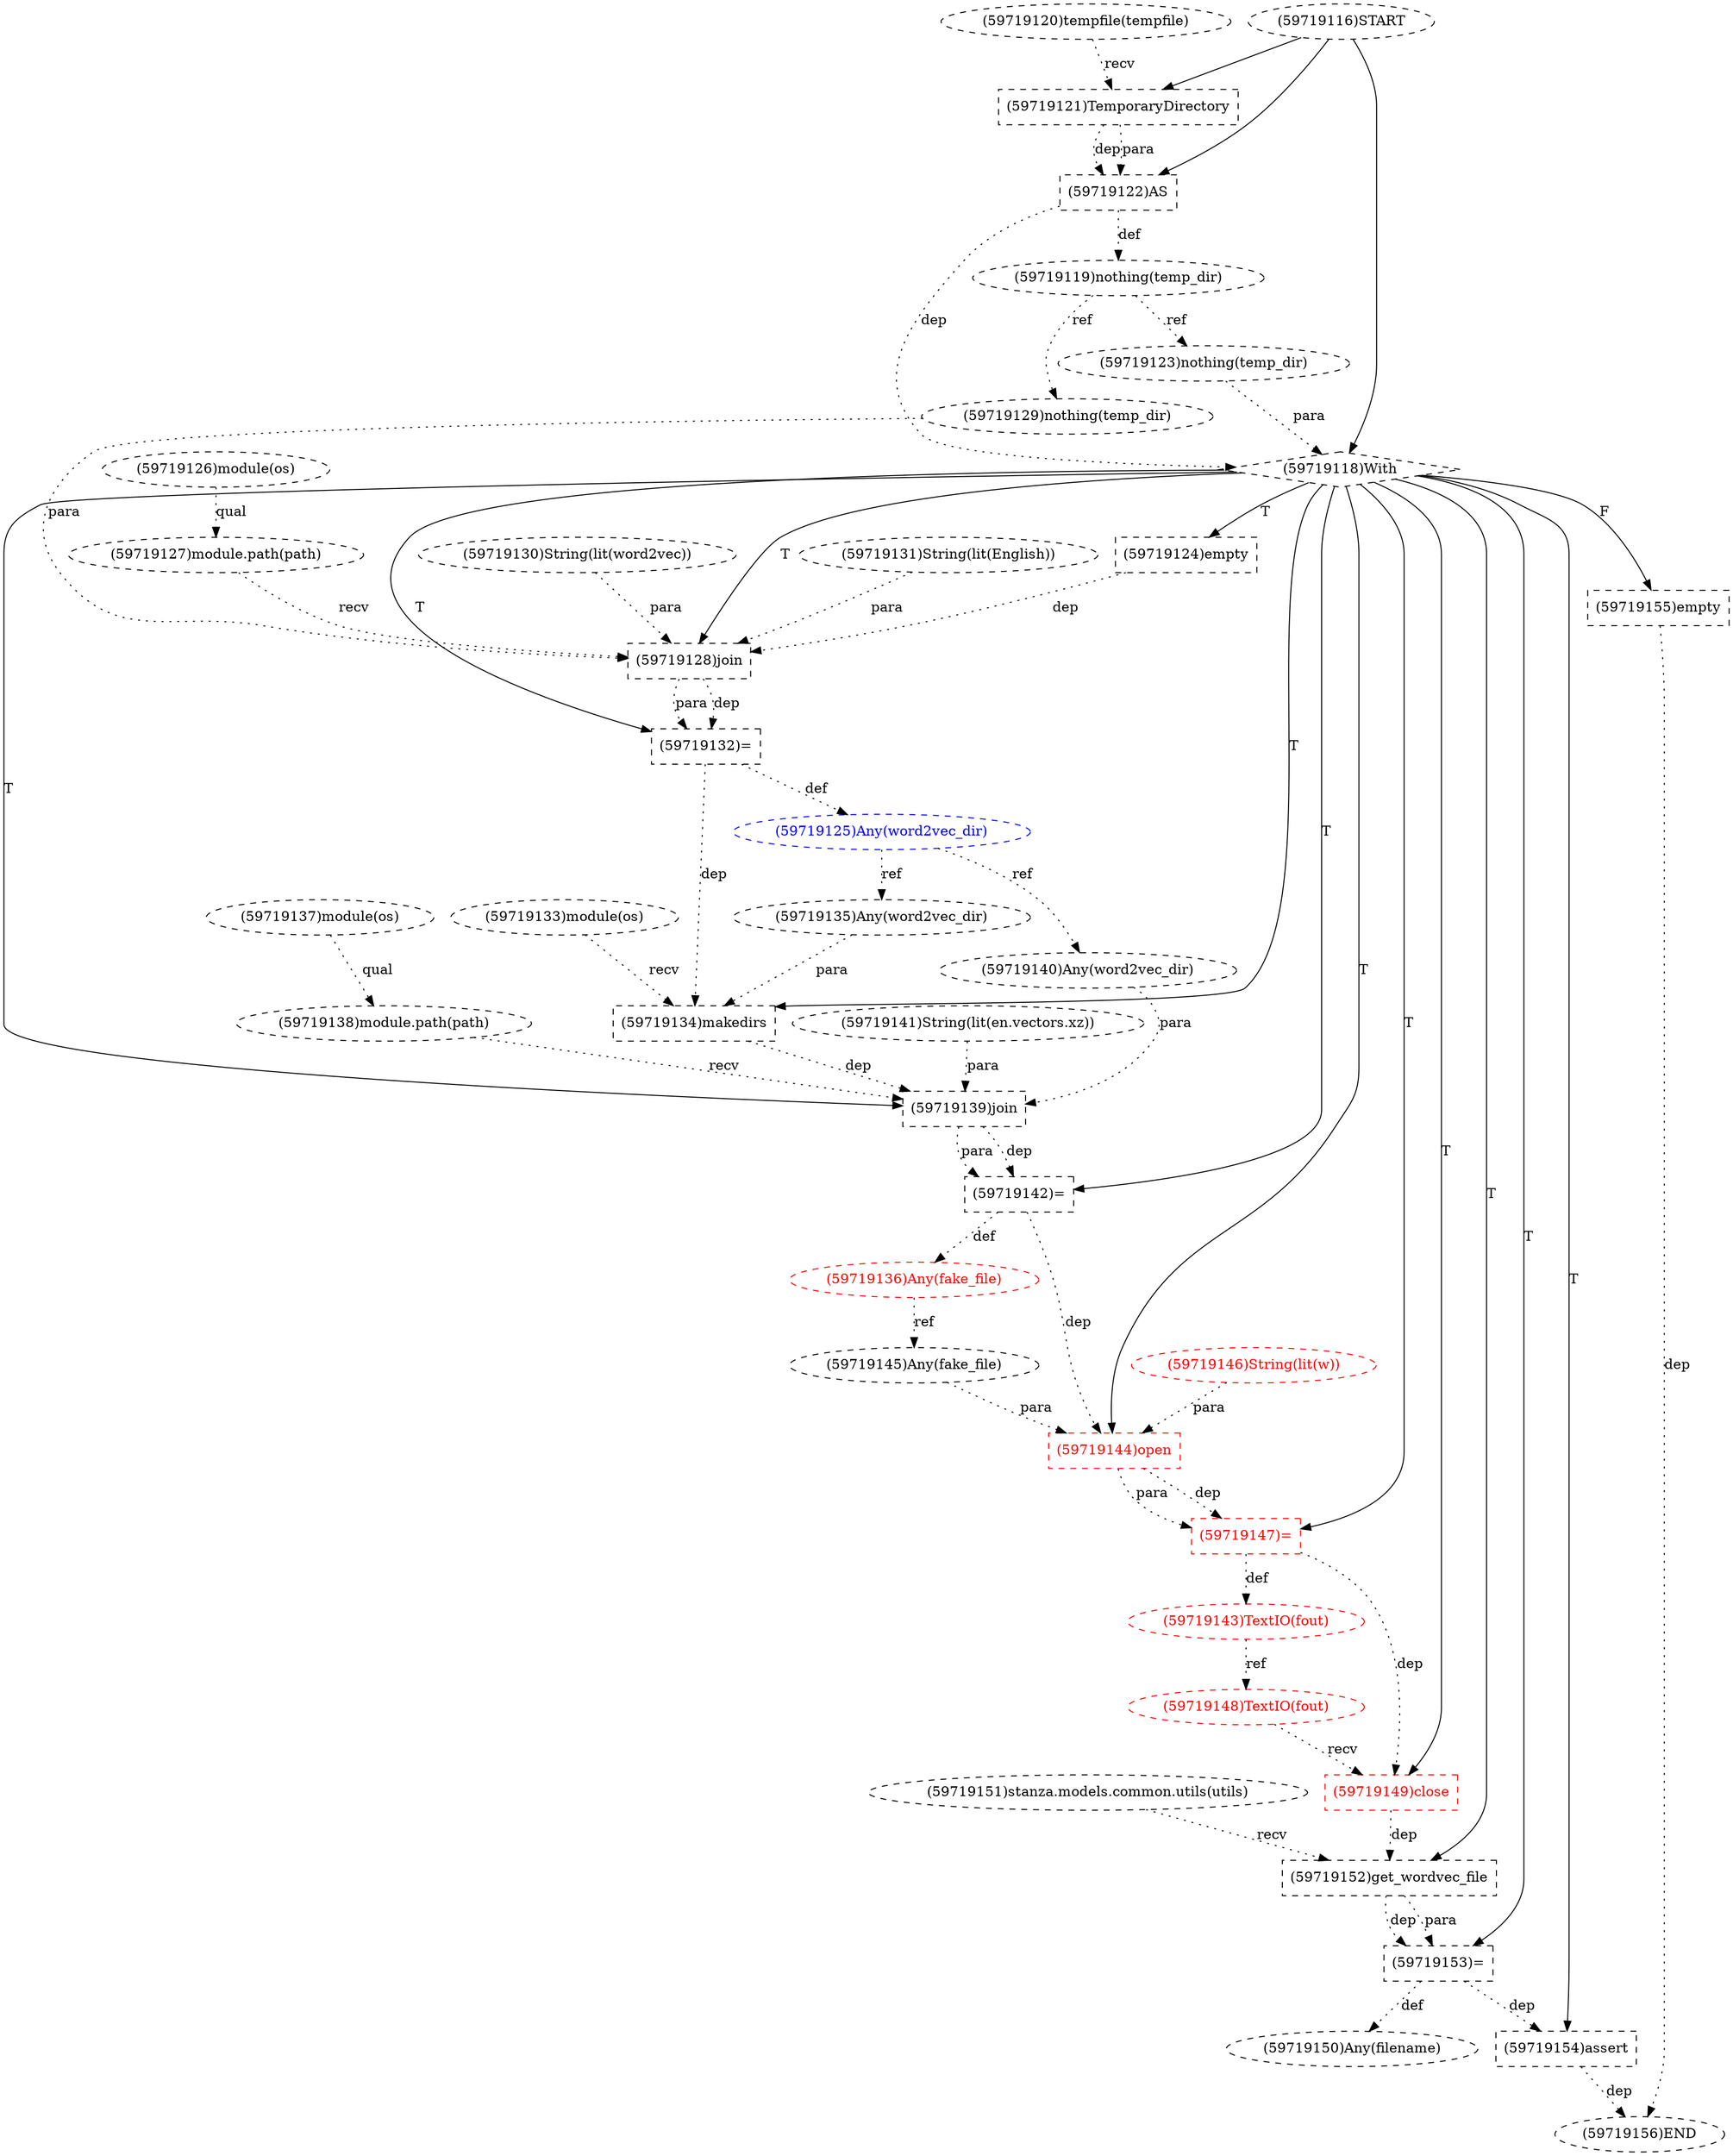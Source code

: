 digraph G {
1 [label="(59719153)=" shape=box style=dashed]
2 [label="(59719149)close" shape=box style=dashed color=red fontcolor=red]
3 [label="(59719126)module(os)" shape=ellipse style=dashed]
4 [label="(59719125)Any(word2vec_dir)" shape=ellipse style=dashed color=blue fontcolor=blue]
5 [label="(59719144)open" shape=box style=dashed color=red fontcolor=red]
6 [label="(59719147)=" shape=box style=dashed color=red fontcolor=red]
7 [label="(59719133)module(os)" shape=ellipse style=dashed]
8 [label="(59719129)nothing(temp_dir)" shape=ellipse style=dashed]
9 [label="(59719148)TextIO(fout)" shape=ellipse style=dashed color=red fontcolor=red]
10 [label="(59719118)With" shape=diamond style=dashed]
11 [label="(59719131)String(lit(English))" shape=ellipse style=dashed]
12 [label="(59719134)makedirs" shape=box style=dashed]
13 [label="(59719132)=" shape=box style=dashed]
14 [label="(59719121)TemporaryDirectory" shape=box style=dashed]
15 [label="(59719143)TextIO(fout)" shape=ellipse style=dashed color=red fontcolor=red]
16 [label="(59719146)String(lit(w))" shape=ellipse style=dashed color=red fontcolor=red]
17 [label="(59719130)String(lit(word2vec))" shape=ellipse style=dashed]
18 [label="(59719138)module.path(path)" shape=ellipse style=dashed]
19 [label="(59719120)tempfile(tempfile)" shape=ellipse style=dashed]
20 [label="(59719127)module.path(path)" shape=ellipse style=dashed]
21 [label="(59719141)String(lit(en.vectors.xz))" shape=ellipse style=dashed]
22 [label="(59719123)nothing(temp_dir)" shape=ellipse style=dashed]
23 [label="(59719116)START" style=dashed]
24 [label="(59719154)assert" shape=box style=dashed]
25 [label="(59719155)empty" shape=box style=dashed]
26 [label="(59719152)get_wordvec_file" shape=box style=dashed]
27 [label="(59719135)Any(word2vec_dir)" shape=ellipse style=dashed]
28 [label="(59719122)AS" shape=box style=dashed]
29 [label="(59719140)Any(word2vec_dir)" shape=ellipse style=dashed]
30 [label="(59719151)stanza.models.common.utils(utils)" shape=ellipse style=dashed]
31 [label="(59719142)=" shape=box style=dashed]
32 [label="(59719136)Any(fake_file)" shape=ellipse style=dashed color=red fontcolor=red]
33 [label="(59719150)Any(filename)" shape=ellipse style=dashed]
34 [label="(59719119)nothing(temp_dir)" shape=ellipse style=dashed color=black fontcolor=black]
35 [label="(59719145)Any(fake_file)" shape=ellipse style=dashed]
36 [label="(59719124)empty" shape=box style=dashed]
37 [label="(59719137)module(os)" shape=ellipse style=dashed]
38 [label="(59719139)join" shape=box style=dashed]
39 [label="(59719128)join" shape=box style=dashed]
40 [label="(59719156)END" style=dashed]
10 -> 1 [label="T"];
26 -> 1 [label="dep" style=dotted];
26 -> 1 [label="para" style=dotted];
10 -> 2 [label="T"];
9 -> 2 [label="recv" style=dotted];
6 -> 2 [label="dep" style=dotted];
13 -> 4 [label="def" style=dotted];
10 -> 5 [label="T"];
35 -> 5 [label="para" style=dotted];
16 -> 5 [label="para" style=dotted];
31 -> 5 [label="dep" style=dotted];
10 -> 6 [label="T"];
5 -> 6 [label="dep" style=dotted];
5 -> 6 [label="para" style=dotted];
34 -> 8 [label="ref" style=dotted];
15 -> 9 [label="ref" style=dotted];
23 -> 10 [label="" style=solid];
28 -> 10 [label="dep" style=dotted];
22 -> 10 [label="para" style=dotted];
10 -> 12 [label="T"];
7 -> 12 [label="recv" style=dotted];
27 -> 12 [label="para" style=dotted];
13 -> 12 [label="dep" style=dotted];
10 -> 13 [label="T"];
39 -> 13 [label="dep" style=dotted];
39 -> 13 [label="para" style=dotted];
23 -> 14 [label="" style=solid];
19 -> 14 [label="recv" style=dotted];
6 -> 15 [label="def" style=dotted];
37 -> 18 [label="qual" style=dotted];
3 -> 20 [label="qual" style=dotted];
34 -> 22 [label="ref" style=dotted];
10 -> 24 [label="T"];
1 -> 24 [label="dep" style=dotted];
10 -> 25 [label="F"];
10 -> 26 [label="T"];
30 -> 26 [label="recv" style=dotted];
2 -> 26 [label="dep" style=dotted];
4 -> 27 [label="ref" style=dotted];
23 -> 28 [label="" style=solid];
14 -> 28 [label="dep" style=dotted];
14 -> 28 [label="para" style=dotted];
4 -> 29 [label="ref" style=dotted];
10 -> 31 [label="T"];
38 -> 31 [label="dep" style=dotted];
38 -> 31 [label="para" style=dotted];
31 -> 32 [label="def" style=dotted];
1 -> 33 [label="def" style=dotted];
28 -> 34 [label="def" style=dotted];
32 -> 35 [label="ref" style=dotted];
10 -> 36 [label="T"];
10 -> 38 [label="T"];
18 -> 38 [label="recv" style=dotted];
29 -> 38 [label="para" style=dotted];
21 -> 38 [label="para" style=dotted];
12 -> 38 [label="dep" style=dotted];
10 -> 39 [label="T"];
20 -> 39 [label="recv" style=dotted];
8 -> 39 [label="para" style=dotted];
17 -> 39 [label="para" style=dotted];
11 -> 39 [label="para" style=dotted];
36 -> 39 [label="dep" style=dotted];
24 -> 40 [label="dep" style=dotted];
25 -> 40 [label="dep" style=dotted];
}